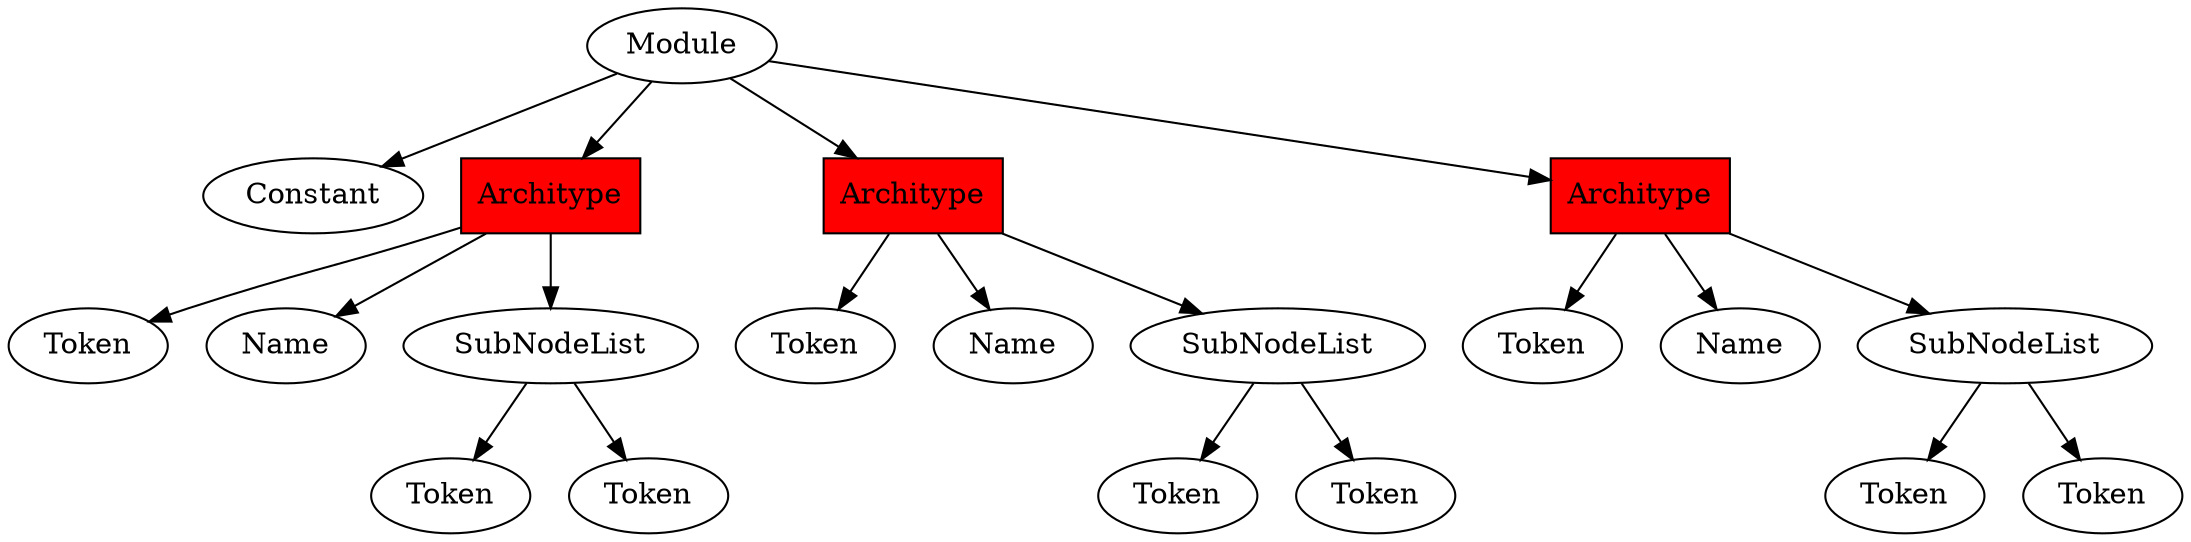digraph graph1 {0 [label="Module"];
0  -> 1;
0  -> 2;
0  -> 3;
0  -> 4;
1 [label="Constant"];
2 [label="Architype" shape="box" style="filled" fillcolor="red"];
2  -> 5;
2  -> 6;
2  -> 7;
5 [label="Token"];
6 [label="Name"];
7 [label="SubNodeList"];
7  -> 8;
7  -> 9;
8 [label="Token"];
9 [label="Token"];
3 [label="Architype" shape="box" style="filled" fillcolor="red"];
3  -> 10;
3  -> 11;
3  -> 12;
10 [label="Token"];
11 [label="Name"];
12 [label="SubNodeList"];
12  -> 13;
12  -> 14;
13 [label="Token"];
14 [label="Token"];
4 [label="Architype" shape="box" style="filled" fillcolor="red"];
4  -> 15;
4  -> 16;
4  -> 17;
15 [label="Token"];
16 [label="Name"];
17 [label="SubNodeList"];
17  -> 18;
17  -> 19;
18 [label="Token"];
19 [label="Token"];}
